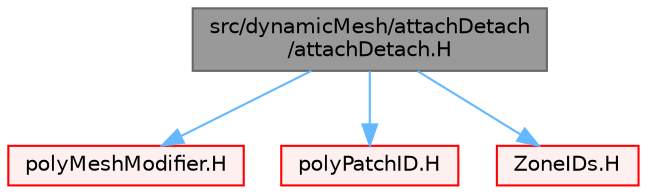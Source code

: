 digraph "src/dynamicMesh/attachDetach/attachDetach.H"
{
 // LATEX_PDF_SIZE
  bgcolor="transparent";
  edge [fontname=Helvetica,fontsize=10,labelfontname=Helvetica,labelfontsize=10];
  node [fontname=Helvetica,fontsize=10,shape=box,height=0.2,width=0.4];
  Node1 [id="Node000001",label="src/dynamicMesh/attachDetach\l/attachDetach.H",height=0.2,width=0.4,color="gray40", fillcolor="grey60", style="filled", fontcolor="black",tooltip=" "];
  Node1 -> Node2 [id="edge1_Node000001_Node000002",color="steelblue1",style="solid",tooltip=" "];
  Node2 [id="Node000002",label="polyMeshModifier.H",height=0.2,width=0.4,color="red", fillcolor="#FFF0F0", style="filled",URL="$polyMeshModifier_8H.html",tooltip=" "];
  Node1 -> Node220 [id="edge2_Node000001_Node000220",color="steelblue1",style="solid",tooltip=" "];
  Node220 [id="Node000220",label="polyPatchID.H",height=0.2,width=0.4,color="red", fillcolor="#FFF0F0", style="filled",URL="$polyPatchID_8H.html",tooltip=" "];
  Node1 -> Node249 [id="edge3_Node000001_Node000249",color="steelblue1",style="solid",tooltip=" "];
  Node249 [id="Node000249",label="ZoneIDs.H",height=0.2,width=0.4,color="red", fillcolor="#FFF0F0", style="filled",URL="$ZoneIDs_8H.html",tooltip=" "];
}
